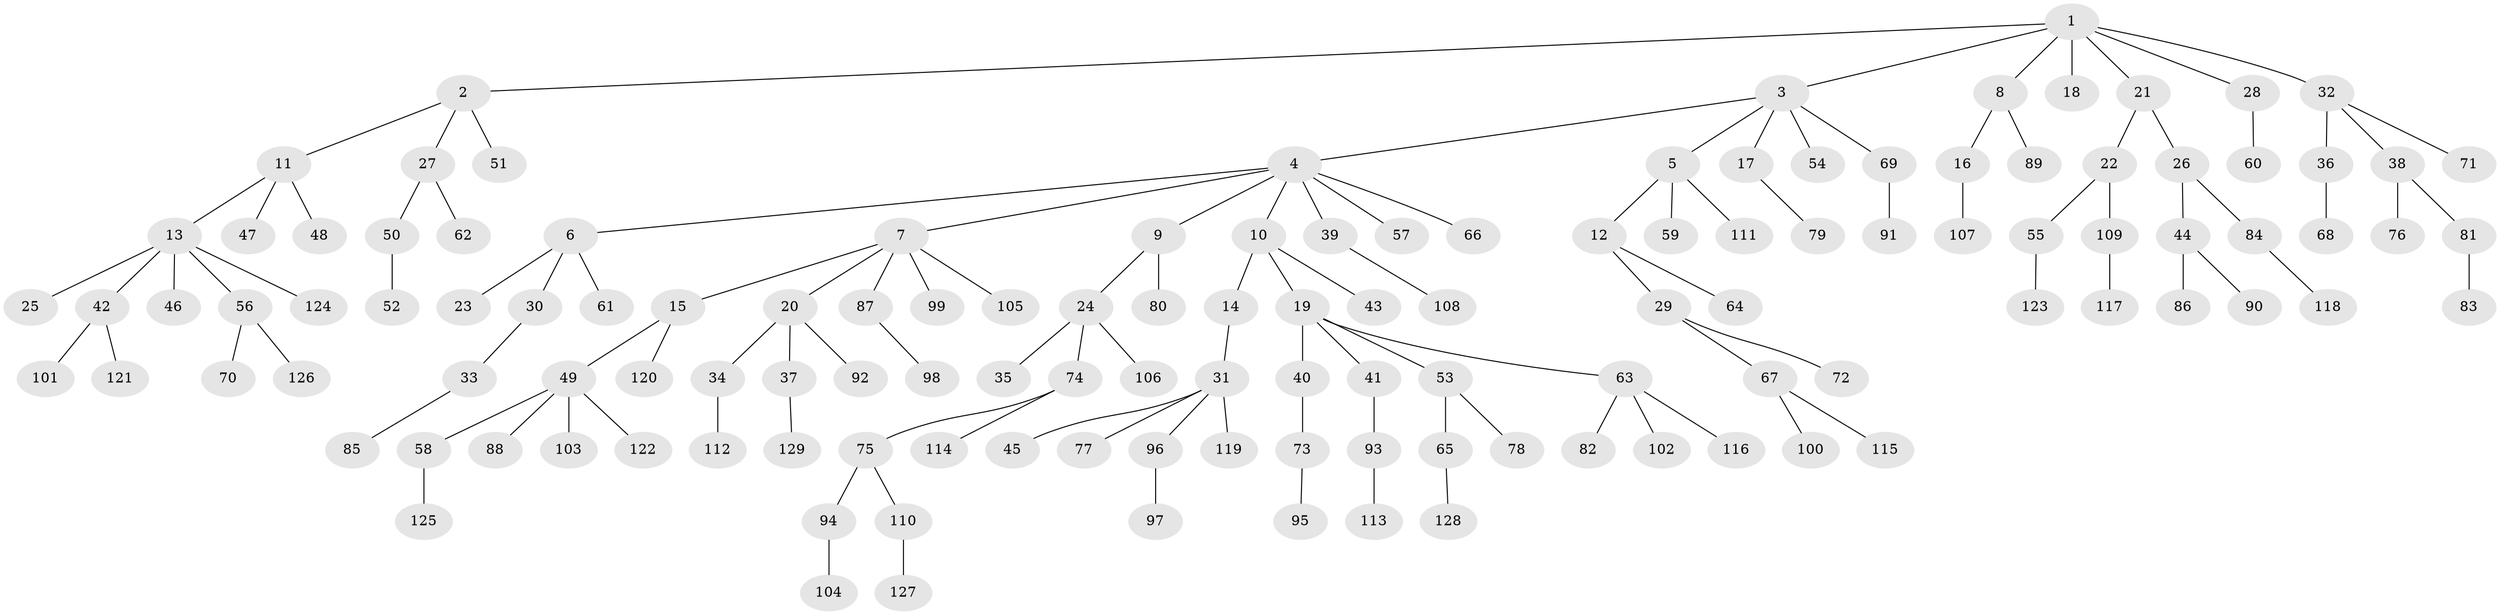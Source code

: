 // Generated by graph-tools (version 1.1) at 2025/02/03/09/25 03:02:31]
// undirected, 129 vertices, 128 edges
graph export_dot {
graph [start="1"]
  node [color=gray90,style=filled];
  1;
  2;
  3;
  4;
  5;
  6;
  7;
  8;
  9;
  10;
  11;
  12;
  13;
  14;
  15;
  16;
  17;
  18;
  19;
  20;
  21;
  22;
  23;
  24;
  25;
  26;
  27;
  28;
  29;
  30;
  31;
  32;
  33;
  34;
  35;
  36;
  37;
  38;
  39;
  40;
  41;
  42;
  43;
  44;
  45;
  46;
  47;
  48;
  49;
  50;
  51;
  52;
  53;
  54;
  55;
  56;
  57;
  58;
  59;
  60;
  61;
  62;
  63;
  64;
  65;
  66;
  67;
  68;
  69;
  70;
  71;
  72;
  73;
  74;
  75;
  76;
  77;
  78;
  79;
  80;
  81;
  82;
  83;
  84;
  85;
  86;
  87;
  88;
  89;
  90;
  91;
  92;
  93;
  94;
  95;
  96;
  97;
  98;
  99;
  100;
  101;
  102;
  103;
  104;
  105;
  106;
  107;
  108;
  109;
  110;
  111;
  112;
  113;
  114;
  115;
  116;
  117;
  118;
  119;
  120;
  121;
  122;
  123;
  124;
  125;
  126;
  127;
  128;
  129;
  1 -- 2;
  1 -- 3;
  1 -- 8;
  1 -- 18;
  1 -- 21;
  1 -- 28;
  1 -- 32;
  2 -- 11;
  2 -- 27;
  2 -- 51;
  3 -- 4;
  3 -- 5;
  3 -- 17;
  3 -- 54;
  3 -- 69;
  4 -- 6;
  4 -- 7;
  4 -- 9;
  4 -- 10;
  4 -- 39;
  4 -- 57;
  4 -- 66;
  5 -- 12;
  5 -- 59;
  5 -- 111;
  6 -- 23;
  6 -- 30;
  6 -- 61;
  7 -- 15;
  7 -- 20;
  7 -- 87;
  7 -- 99;
  7 -- 105;
  8 -- 16;
  8 -- 89;
  9 -- 24;
  9 -- 80;
  10 -- 14;
  10 -- 19;
  10 -- 43;
  11 -- 13;
  11 -- 47;
  11 -- 48;
  12 -- 29;
  12 -- 64;
  13 -- 25;
  13 -- 42;
  13 -- 46;
  13 -- 56;
  13 -- 124;
  14 -- 31;
  15 -- 49;
  15 -- 120;
  16 -- 107;
  17 -- 79;
  19 -- 40;
  19 -- 41;
  19 -- 53;
  19 -- 63;
  20 -- 34;
  20 -- 37;
  20 -- 92;
  21 -- 22;
  21 -- 26;
  22 -- 55;
  22 -- 109;
  24 -- 35;
  24 -- 74;
  24 -- 106;
  26 -- 44;
  26 -- 84;
  27 -- 50;
  27 -- 62;
  28 -- 60;
  29 -- 67;
  29 -- 72;
  30 -- 33;
  31 -- 45;
  31 -- 77;
  31 -- 96;
  31 -- 119;
  32 -- 36;
  32 -- 38;
  32 -- 71;
  33 -- 85;
  34 -- 112;
  36 -- 68;
  37 -- 129;
  38 -- 76;
  38 -- 81;
  39 -- 108;
  40 -- 73;
  41 -- 93;
  42 -- 101;
  42 -- 121;
  44 -- 86;
  44 -- 90;
  49 -- 58;
  49 -- 88;
  49 -- 103;
  49 -- 122;
  50 -- 52;
  53 -- 65;
  53 -- 78;
  55 -- 123;
  56 -- 70;
  56 -- 126;
  58 -- 125;
  63 -- 82;
  63 -- 102;
  63 -- 116;
  65 -- 128;
  67 -- 100;
  67 -- 115;
  69 -- 91;
  73 -- 95;
  74 -- 75;
  74 -- 114;
  75 -- 94;
  75 -- 110;
  81 -- 83;
  84 -- 118;
  87 -- 98;
  93 -- 113;
  94 -- 104;
  96 -- 97;
  109 -- 117;
  110 -- 127;
}
